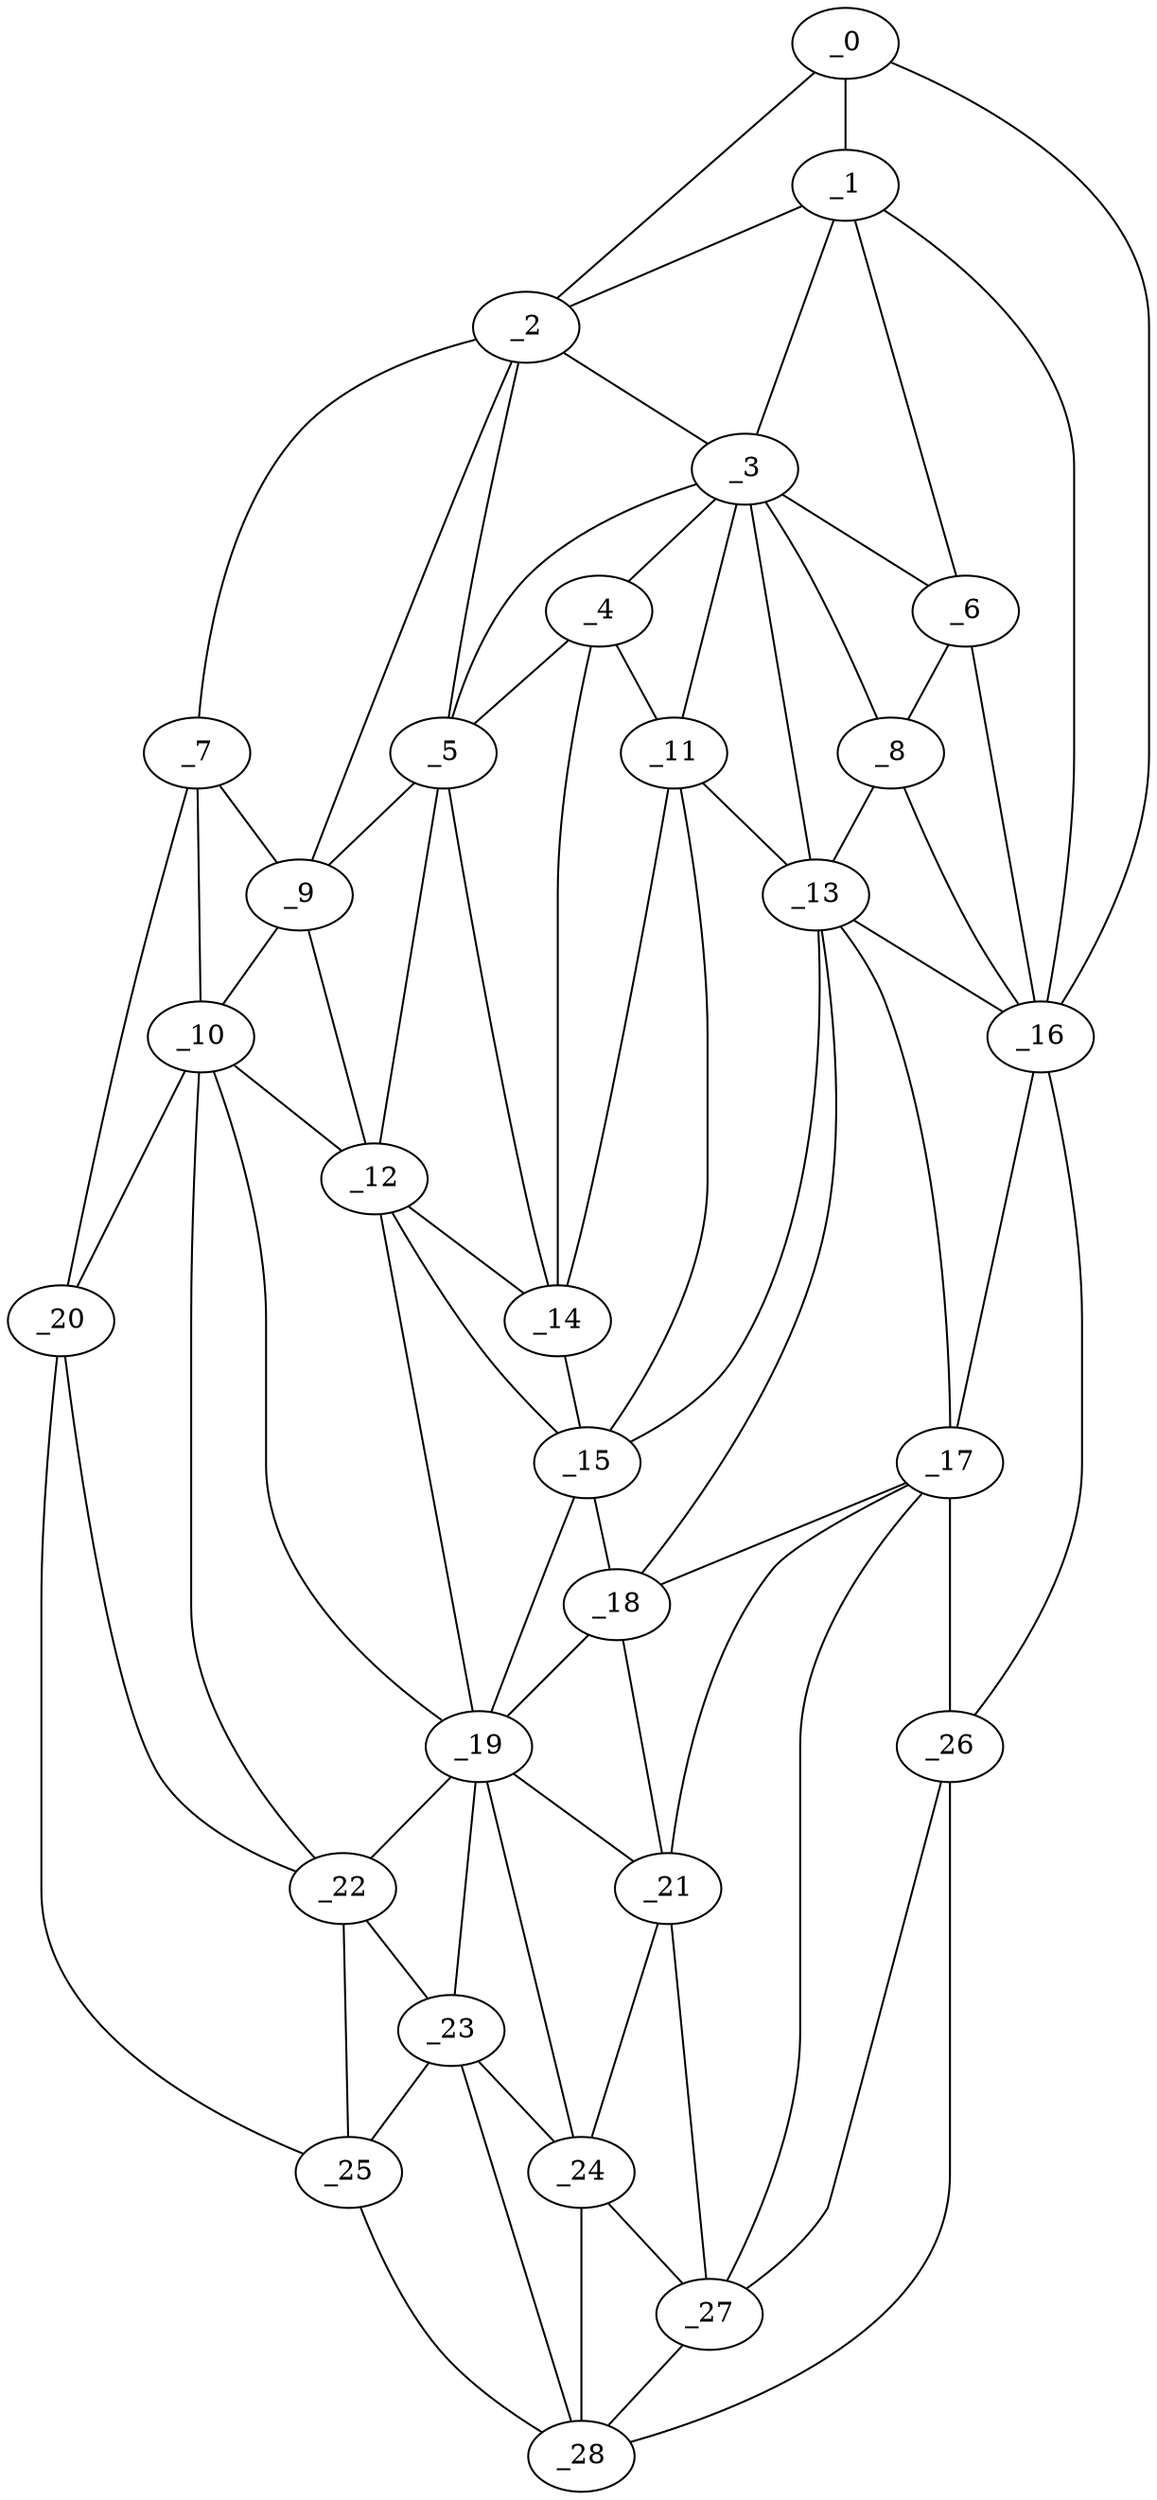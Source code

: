 graph "obj45__60.gxl" {
	_0	 [x=17,
		y=14];
	_1	 [x=20,
		y=36];
	_0 -- _1	 [valence=2];
	_2	 [x=22,
		y=101];
	_0 -- _2	 [valence=1];
	_16	 [x=58,
		y=12];
	_0 -- _16	 [valence=1];
	_1 -- _2	 [valence=2];
	_3	 [x=23,
		y=53];
	_1 -- _3	 [valence=1];
	_6	 [x=27,
		y=43];
	_1 -- _6	 [valence=2];
	_1 -- _16	 [valence=2];
	_2 -- _3	 [valence=2];
	_5	 [x=25,
		y=74];
	_2 -- _5	 [valence=2];
	_7	 [x=29,
		y=106];
	_2 -- _7	 [valence=1];
	_9	 [x=33,
		y=96];
	_2 -- _9	 [valence=1];
	_4	 [x=25,
		y=68];
	_3 -- _4	 [valence=2];
	_3 -- _5	 [valence=2];
	_3 -- _6	 [valence=2];
	_8	 [x=30,
		y=47];
	_3 -- _8	 [valence=2];
	_11	 [x=37,
		y=62];
	_3 -- _11	 [valence=2];
	_13	 [x=38,
		y=57];
	_3 -- _13	 [valence=1];
	_4 -- _5	 [valence=1];
	_4 -- _11	 [valence=1];
	_14	 [x=40,
		y=70];
	_4 -- _14	 [valence=2];
	_5 -- _9	 [valence=1];
	_12	 [x=37,
		y=93];
	_5 -- _12	 [valence=2];
	_5 -- _14	 [valence=2];
	_6 -- _8	 [valence=2];
	_6 -- _16	 [valence=2];
	_7 -- _9	 [valence=1];
	_10	 [x=36,
		y=102];
	_7 -- _10	 [valence=2];
	_20	 [x=89,
		y=120];
	_7 -- _20	 [valence=1];
	_8 -- _13	 [valence=2];
	_8 -- _16	 [valence=2];
	_9 -- _10	 [valence=2];
	_9 -- _12	 [valence=2];
	_10 -- _12	 [valence=1];
	_19	 [x=86,
		y=93];
	_10 -- _19	 [valence=2];
	_10 -- _20	 [valence=1];
	_22	 [x=91,
		y=111];
	_10 -- _22	 [valence=2];
	_11 -- _13	 [valence=2];
	_11 -- _14	 [valence=2];
	_15	 [x=45,
		y=70];
	_11 -- _15	 [valence=2];
	_12 -- _14	 [valence=1];
	_12 -- _15	 [valence=2];
	_12 -- _19	 [valence=2];
	_13 -- _15	 [valence=2];
	_13 -- _16	 [valence=2];
	_17	 [x=78,
		y=50];
	_13 -- _17	 [valence=2];
	_18	 [x=78,
		y=55];
	_13 -- _18	 [valence=2];
	_14 -- _15	 [valence=2];
	_15 -- _18	 [valence=2];
	_15 -- _19	 [valence=2];
	_16 -- _17	 [valence=1];
	_26	 [x=101,
		y=15];
	_16 -- _26	 [valence=1];
	_17 -- _18	 [valence=1];
	_21	 [x=90,
		y=64];
	_17 -- _21	 [valence=2];
	_17 -- _26	 [valence=2];
	_27	 [x=104,
		y=52];
	_17 -- _27	 [valence=2];
	_18 -- _19	 [valence=2];
	_18 -- _21	 [valence=2];
	_19 -- _21	 [valence=1];
	_19 -- _22	 [valence=2];
	_23	 [x=93,
		y=99];
	_19 -- _23	 [valence=2];
	_24	 [x=100,
		y=77];
	_19 -- _24	 [valence=1];
	_20 -- _22	 [valence=1];
	_25	 [x=100,
		y=110];
	_20 -- _25	 [valence=1];
	_21 -- _24	 [valence=2];
	_21 -- _27	 [valence=2];
	_22 -- _23	 [valence=2];
	_22 -- _25	 [valence=2];
	_23 -- _24	 [valence=1];
	_23 -- _25	 [valence=2];
	_28	 [x=113,
		y=87];
	_23 -- _28	 [valence=2];
	_24 -- _27	 [valence=1];
	_24 -- _28	 [valence=2];
	_25 -- _28	 [valence=1];
	_26 -- _27	 [valence=1];
	_26 -- _28	 [valence=1];
	_27 -- _28	 [valence=1];
}
